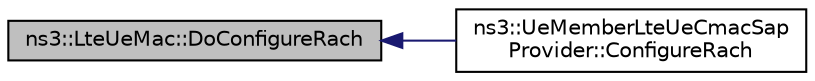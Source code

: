 digraph "ns3::LteUeMac::DoConfigureRach"
{
  edge [fontname="Helvetica",fontsize="10",labelfontname="Helvetica",labelfontsize="10"];
  node [fontname="Helvetica",fontsize="10",shape=record];
  rankdir="LR";
  Node1 [label="ns3::LteUeMac::DoConfigureRach",height=0.2,width=0.4,color="black", fillcolor="grey75", style="filled", fontcolor="black"];
  Node1 -> Node2 [dir="back",color="midnightblue",fontsize="10",style="solid"];
  Node2 [label="ns3::UeMemberLteUeCmacSap\lProvider::ConfigureRach",height=0.2,width=0.4,color="black", fillcolor="white", style="filled",URL="$de/d8f/classns3_1_1UeMemberLteUeCmacSapProvider.html#a19d34d3f37ba06cf77a9e09c0827f43a"];
}
